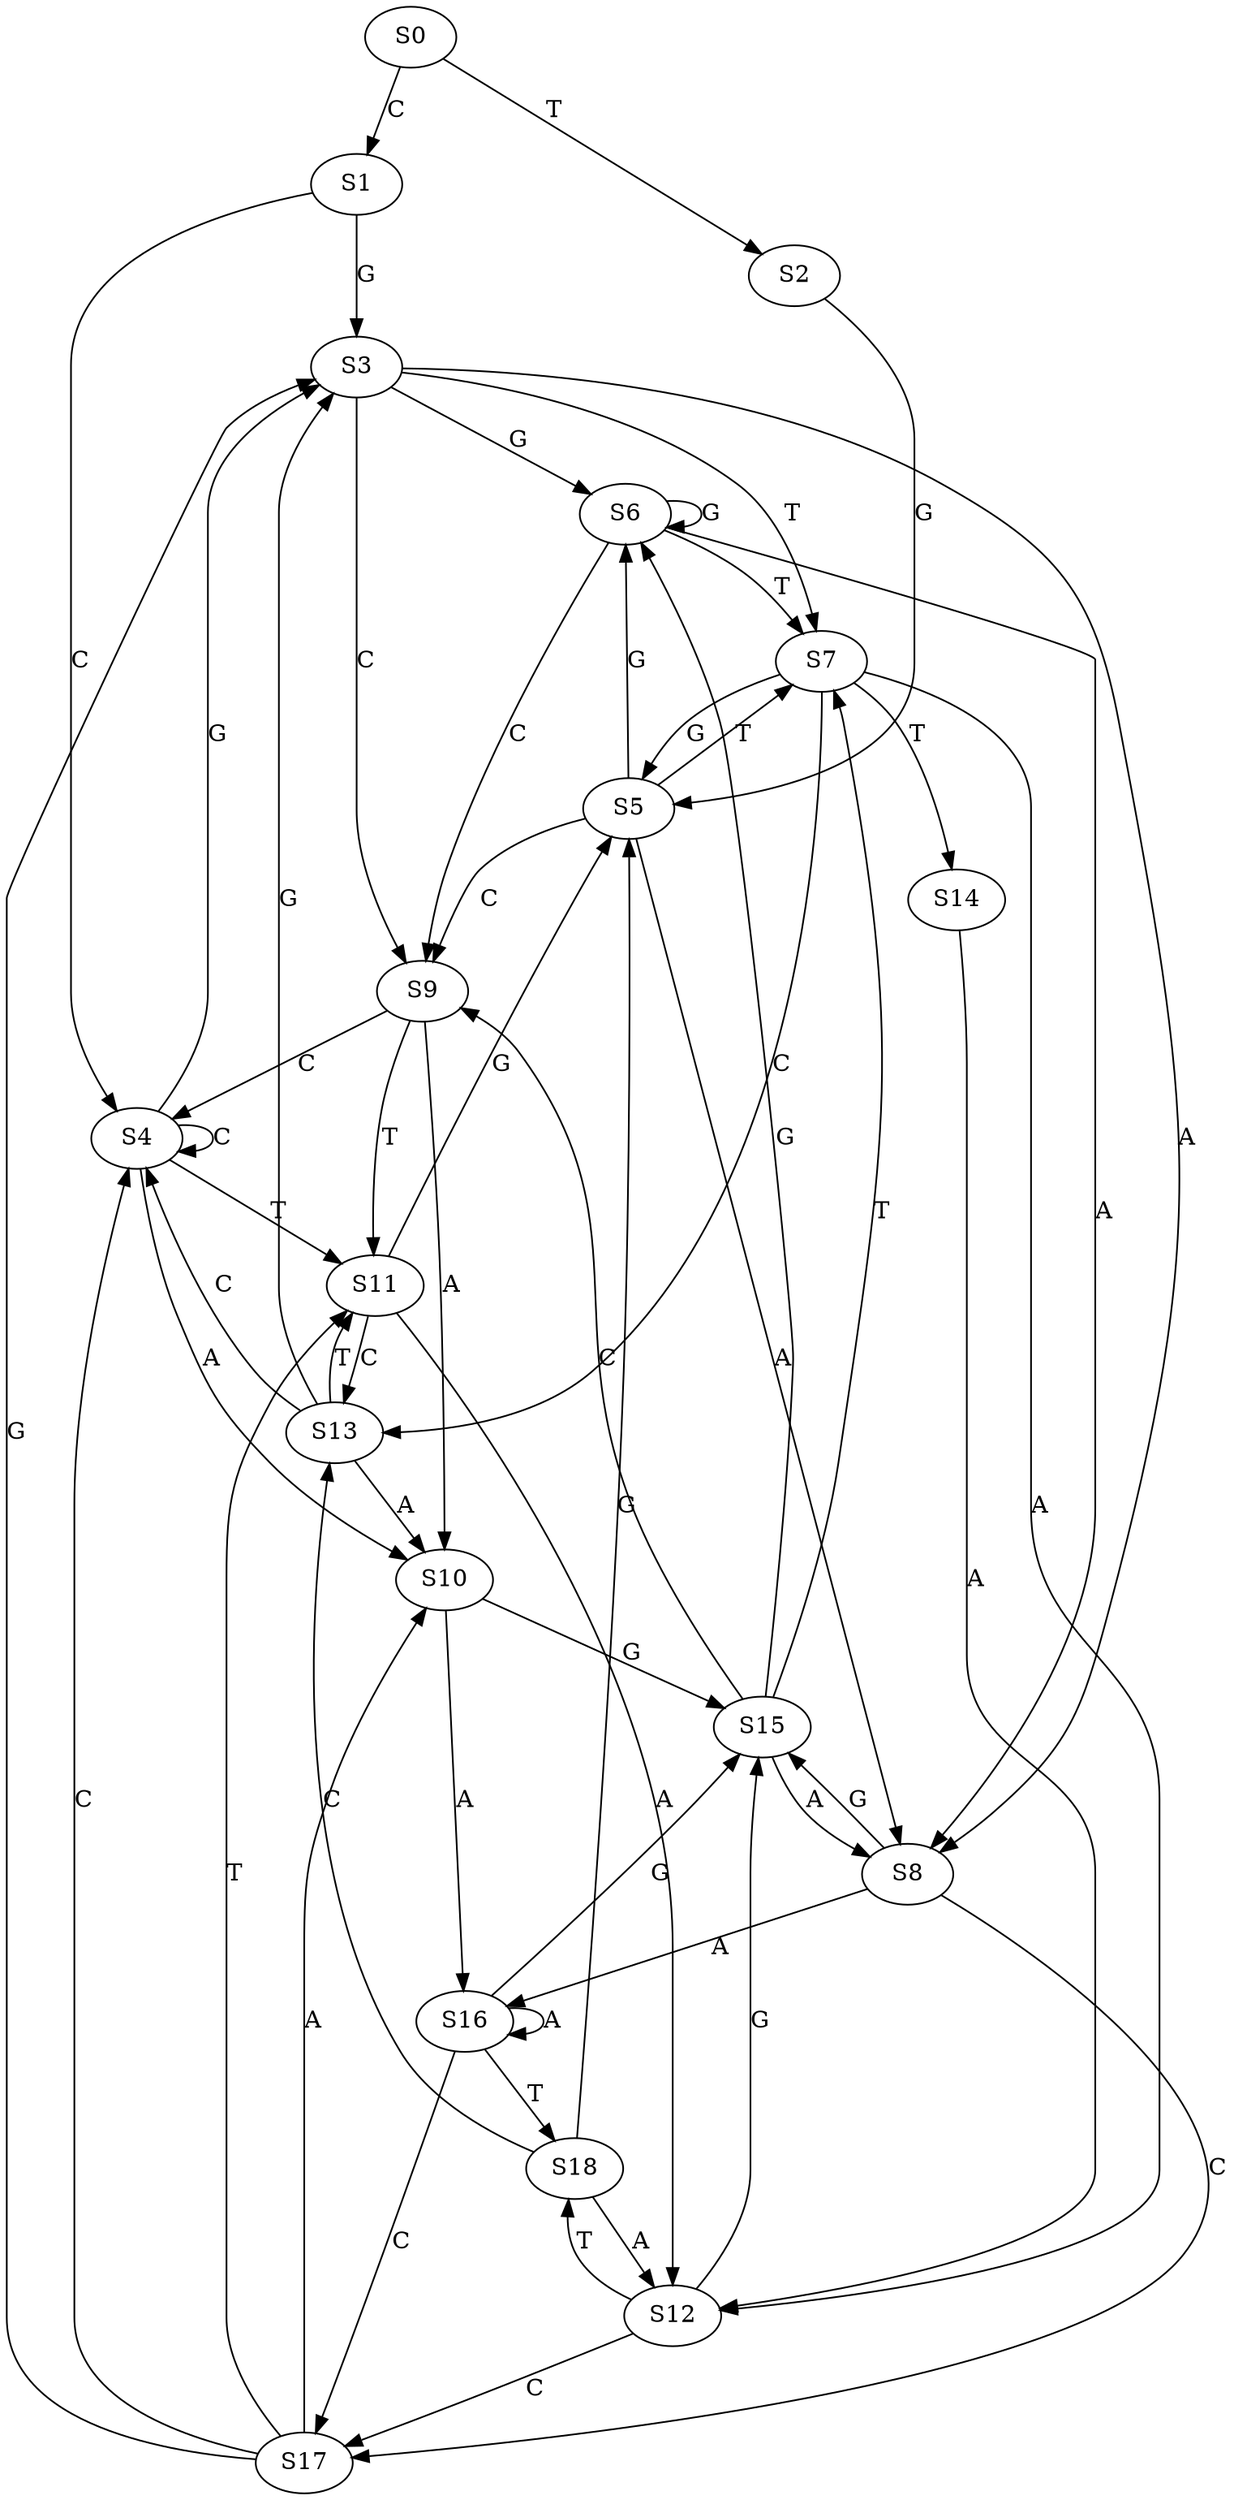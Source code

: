 strict digraph  {
	S0 -> S1 [ label = C ];
	S0 -> S2 [ label = T ];
	S1 -> S3 [ label = G ];
	S1 -> S4 [ label = C ];
	S2 -> S5 [ label = G ];
	S3 -> S6 [ label = G ];
	S3 -> S7 [ label = T ];
	S3 -> S8 [ label = A ];
	S3 -> S9 [ label = C ];
	S4 -> S3 [ label = G ];
	S4 -> S4 [ label = C ];
	S4 -> S10 [ label = A ];
	S4 -> S11 [ label = T ];
	S5 -> S8 [ label = A ];
	S5 -> S7 [ label = T ];
	S5 -> S6 [ label = G ];
	S5 -> S9 [ label = C ];
	S6 -> S8 [ label = A ];
	S6 -> S7 [ label = T ];
	S6 -> S6 [ label = G ];
	S6 -> S9 [ label = C ];
	S7 -> S12 [ label = A ];
	S7 -> S13 [ label = C ];
	S7 -> S5 [ label = G ];
	S7 -> S14 [ label = T ];
	S8 -> S15 [ label = G ];
	S8 -> S16 [ label = A ];
	S8 -> S17 [ label = C ];
	S9 -> S4 [ label = C ];
	S9 -> S10 [ label = A ];
	S9 -> S11 [ label = T ];
	S10 -> S15 [ label = G ];
	S10 -> S16 [ label = A ];
	S11 -> S5 [ label = G ];
	S11 -> S13 [ label = C ];
	S11 -> S12 [ label = A ];
	S12 -> S15 [ label = G ];
	S12 -> S18 [ label = T ];
	S12 -> S17 [ label = C ];
	S13 -> S11 [ label = T ];
	S13 -> S3 [ label = G ];
	S13 -> S4 [ label = C ];
	S13 -> S10 [ label = A ];
	S14 -> S12 [ label = A ];
	S15 -> S7 [ label = T ];
	S15 -> S6 [ label = G ];
	S15 -> S8 [ label = A ];
	S15 -> S9 [ label = C ];
	S16 -> S18 [ label = T ];
	S16 -> S17 [ label = C ];
	S16 -> S15 [ label = G ];
	S16 -> S16 [ label = A ];
	S17 -> S10 [ label = A ];
	S17 -> S11 [ label = T ];
	S17 -> S4 [ label = C ];
	S17 -> S3 [ label = G ];
	S18 -> S12 [ label = A ];
	S18 -> S13 [ label = C ];
	S18 -> S5 [ label = G ];
}
